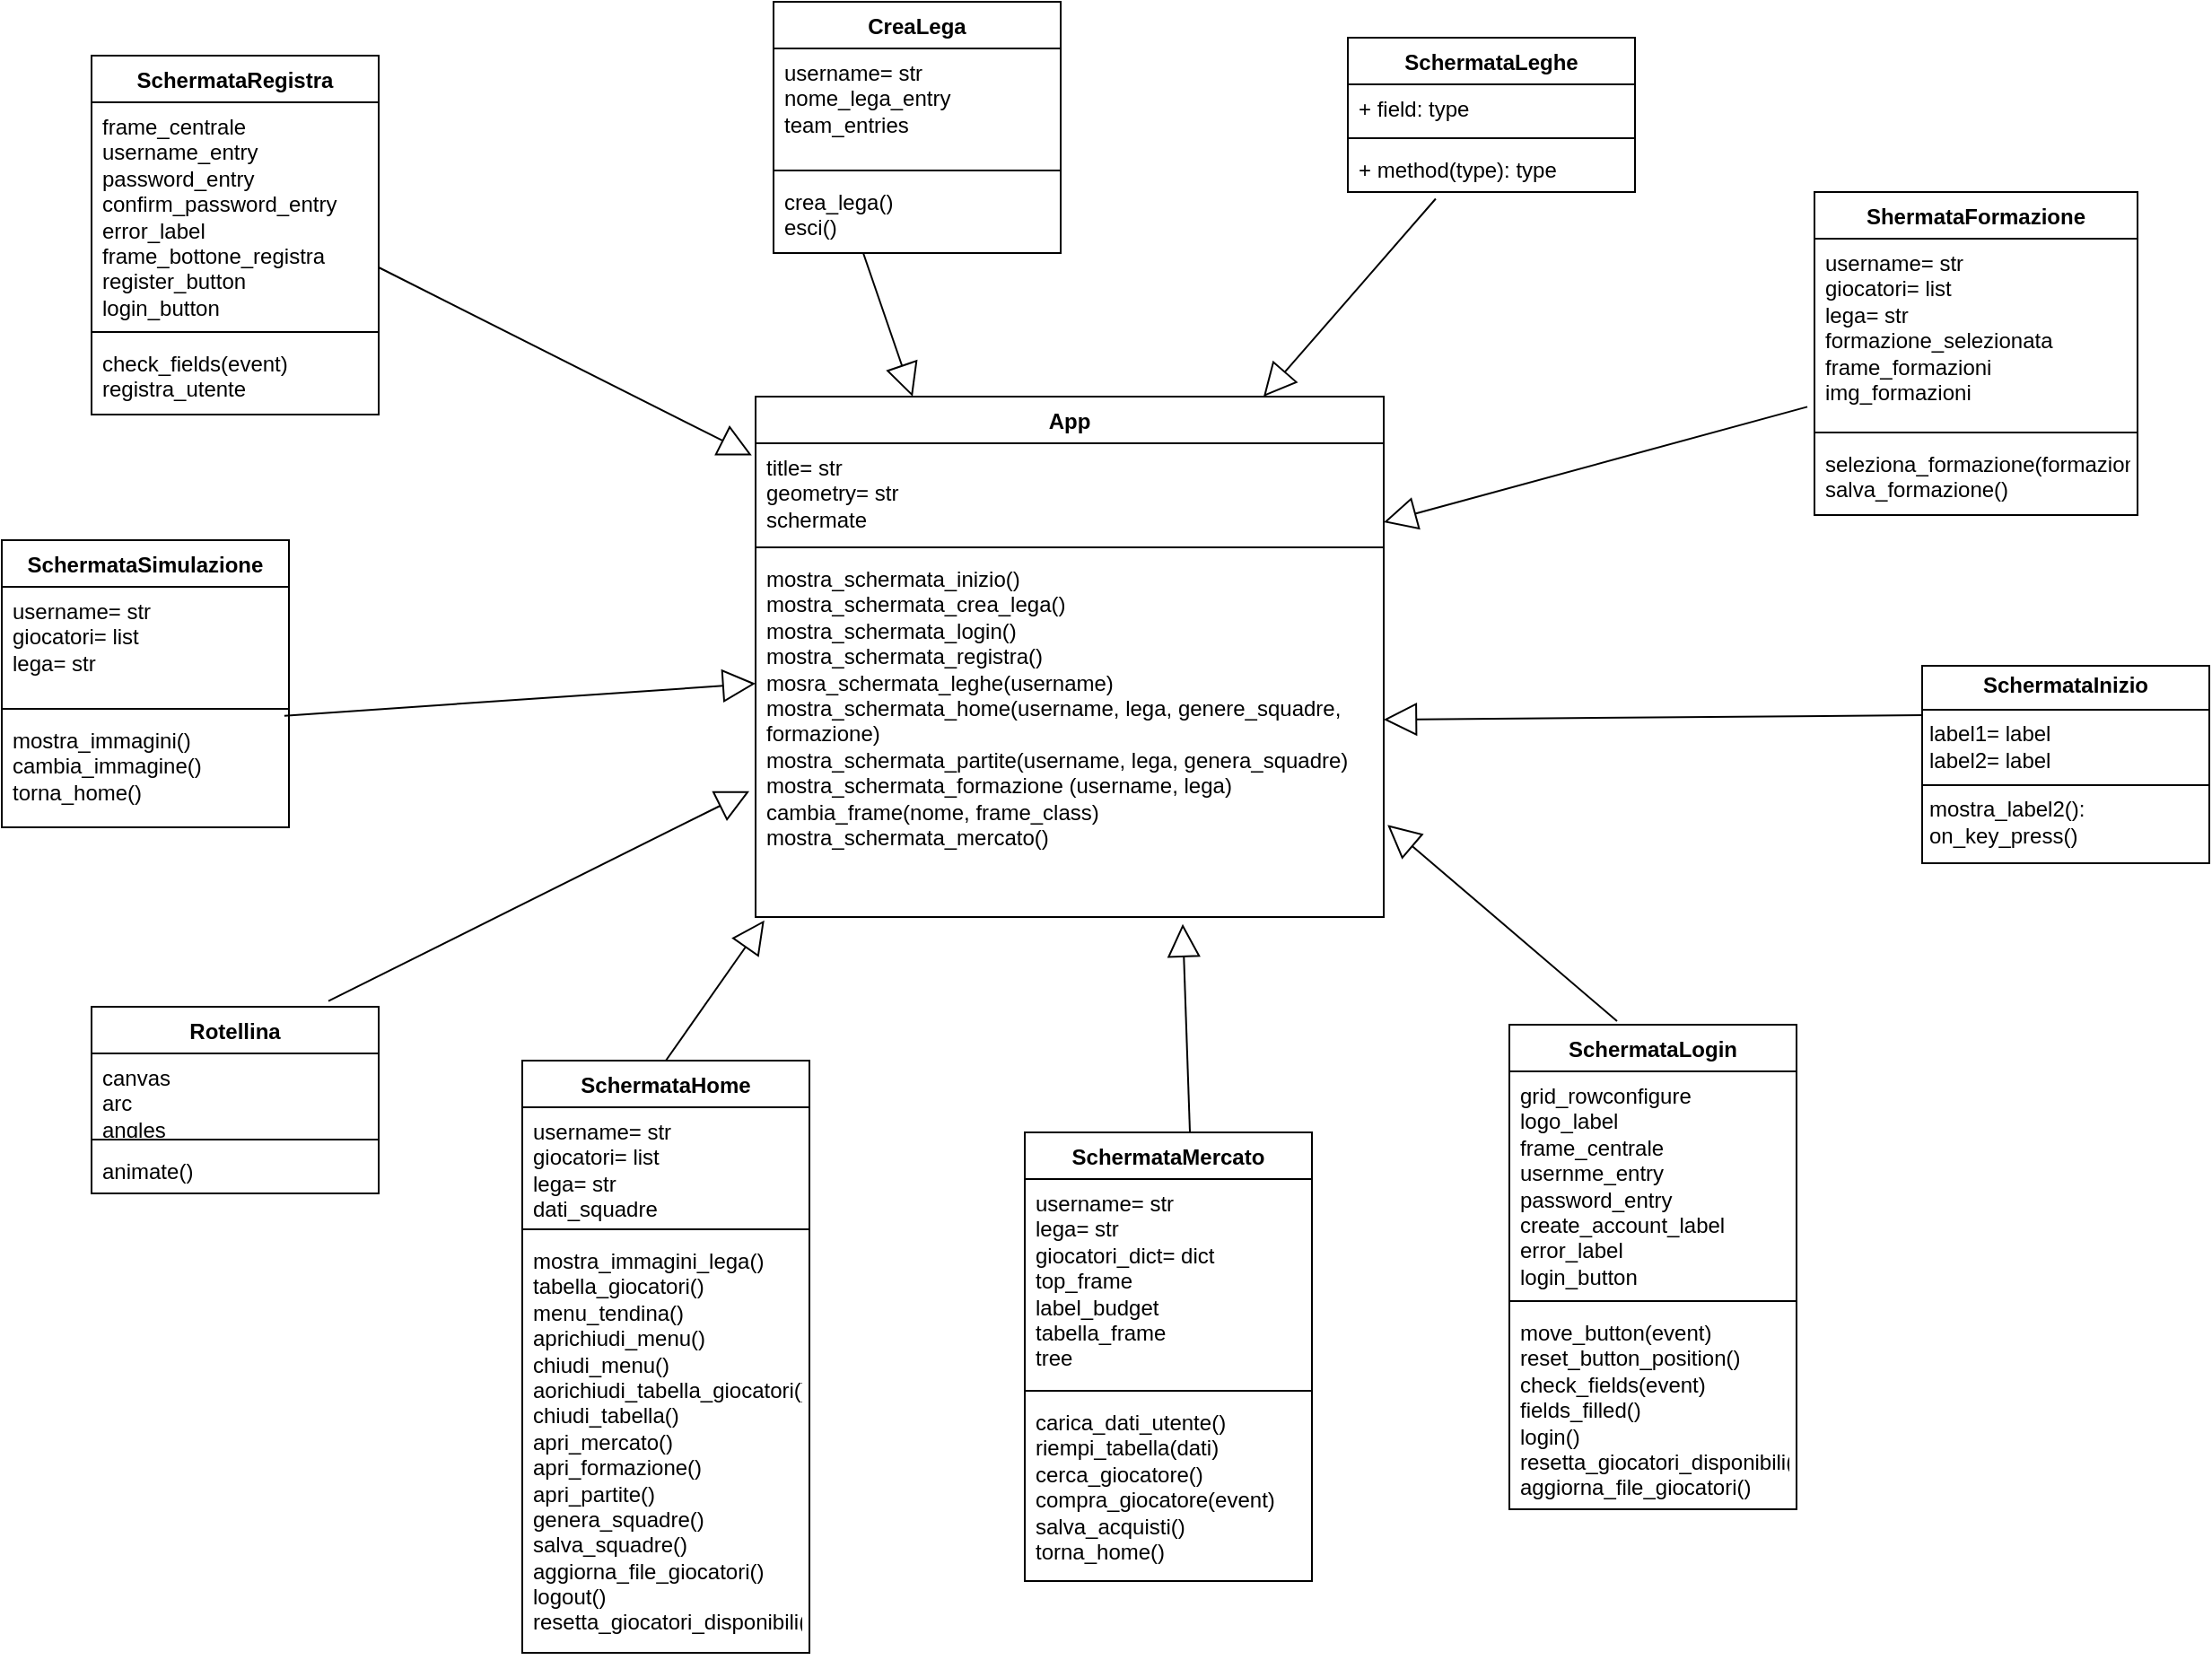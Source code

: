 <mxfile version="26.2.14">
  <diagram id="lXlMNVI38PqvqMHp7Bsh" name="Pagina-1">
    <mxGraphModel dx="2322" dy="1022" grid="1" gridSize="10" guides="1" tooltips="1" connect="1" arrows="1" fold="1" page="1" pageScale="1" pageWidth="13300" pageHeight="14681" math="0" shadow="0">
      <root>
        <mxCell id="0" />
        <mxCell id="1" parent="0" />
        <mxCell id="Ge7z178xlSfE9CfExMyQ-5" value="SchermataRegistra" style="swimlane;fontStyle=1;align=center;verticalAlign=top;childLayout=stackLayout;horizontal=1;startSize=26;horizontalStack=0;resizeParent=1;resizeParentMax=0;resizeLast=0;collapsible=1;marginBottom=0;whiteSpace=wrap;html=1;" parent="1" vertex="1">
          <mxGeometry x="660" y="60" width="160" height="200" as="geometry" />
        </mxCell>
        <mxCell id="Ge7z178xlSfE9CfExMyQ-6" value="frame_centrale&lt;div&gt;username_entry&lt;/div&gt;&lt;div&gt;password_entry&lt;/div&gt;&lt;div&gt;confirm_password_entry&lt;/div&gt;&lt;div&gt;error_label&lt;/div&gt;&lt;div&gt;frame_bottone_registra&lt;/div&gt;&lt;div&gt;register_button&lt;/div&gt;&lt;div&gt;login_button&lt;/div&gt;" style="text;strokeColor=none;fillColor=none;align=left;verticalAlign=top;spacingLeft=4;spacingRight=4;overflow=hidden;rotatable=0;points=[[0,0.5],[1,0.5]];portConstraint=eastwest;whiteSpace=wrap;html=1;" parent="Ge7z178xlSfE9CfExMyQ-5" vertex="1">
          <mxGeometry y="26" width="160" height="124" as="geometry" />
        </mxCell>
        <mxCell id="Ge7z178xlSfE9CfExMyQ-7" value="" style="line;strokeWidth=1;fillColor=none;align=left;verticalAlign=middle;spacingTop=-1;spacingLeft=3;spacingRight=3;rotatable=0;labelPosition=right;points=[];portConstraint=eastwest;strokeColor=inherit;" parent="Ge7z178xlSfE9CfExMyQ-5" vertex="1">
          <mxGeometry y="150" width="160" height="8" as="geometry" />
        </mxCell>
        <mxCell id="Ge7z178xlSfE9CfExMyQ-8" value="check_fields(event)&lt;div&gt;registra_utente&lt;/div&gt;&lt;div&gt;&lt;br&gt;&lt;/div&gt;" style="text;strokeColor=none;fillColor=none;align=left;verticalAlign=top;spacingLeft=4;spacingRight=4;overflow=hidden;rotatable=0;points=[[0,0.5],[1,0.5]];portConstraint=eastwest;whiteSpace=wrap;html=1;" parent="Ge7z178xlSfE9CfExMyQ-5" vertex="1">
          <mxGeometry y="158" width="160" height="42" as="geometry" />
        </mxCell>
        <mxCell id="Ge7z178xlSfE9CfExMyQ-9" value="SchermataHome" style="swimlane;fontStyle=1;align=center;verticalAlign=top;childLayout=stackLayout;horizontal=1;startSize=26;horizontalStack=0;resizeParent=1;resizeParentMax=0;resizeLast=0;collapsible=1;marginBottom=0;whiteSpace=wrap;html=1;" parent="1" vertex="1">
          <mxGeometry x="900" y="620" width="160" height="330" as="geometry" />
        </mxCell>
        <mxCell id="Ge7z178xlSfE9CfExMyQ-10" value="username= str&lt;div&gt;giocatori= list&lt;/div&gt;&lt;div&gt;lega= str&lt;/div&gt;&lt;div&gt;dati_squadre&lt;/div&gt;" style="text;strokeColor=none;fillColor=none;align=left;verticalAlign=top;spacingLeft=4;spacingRight=4;overflow=hidden;rotatable=0;points=[[0,0.5],[1,0.5]];portConstraint=eastwest;whiteSpace=wrap;html=1;" parent="Ge7z178xlSfE9CfExMyQ-9" vertex="1">
          <mxGeometry y="26" width="160" height="64" as="geometry" />
        </mxCell>
        <mxCell id="Ge7z178xlSfE9CfExMyQ-11" value="" style="line;strokeWidth=1;fillColor=none;align=left;verticalAlign=middle;spacingTop=-1;spacingLeft=3;spacingRight=3;rotatable=0;labelPosition=right;points=[];portConstraint=eastwest;strokeColor=inherit;" parent="Ge7z178xlSfE9CfExMyQ-9" vertex="1">
          <mxGeometry y="90" width="160" height="8" as="geometry" />
        </mxCell>
        <mxCell id="Ge7z178xlSfE9CfExMyQ-12" value="mostra_immagini_lega()&lt;div&gt;tabella_giocatori()&lt;/div&gt;&lt;div&gt;menu_tendina()&lt;/div&gt;&lt;div&gt;aprichiudi_menu()&lt;/div&gt;&lt;div&gt;chiudi_menu()&lt;/div&gt;&lt;div&gt;aorichiudi_tabella_giocatori()&lt;/div&gt;&lt;div&gt;chiudi_tabella()&lt;/div&gt;&lt;div&gt;apri_mercato()&lt;/div&gt;&lt;div&gt;apri_formazione()&lt;/div&gt;&lt;div&gt;apri_partite()&lt;/div&gt;&lt;div&gt;genera_squadre()&lt;/div&gt;&lt;div&gt;salva_squadre()&lt;/div&gt;&lt;div&gt;aggiorna_file_giocatori()&lt;/div&gt;&lt;div&gt;logout()&lt;/div&gt;&lt;div&gt;resetta_giocatori_disponibili()&lt;/div&gt;&lt;div&gt;&lt;br&gt;&lt;/div&gt;" style="text;strokeColor=none;fillColor=none;align=left;verticalAlign=top;spacingLeft=4;spacingRight=4;overflow=hidden;rotatable=0;points=[[0,0.5],[1,0.5]];portConstraint=eastwest;whiteSpace=wrap;html=1;" parent="Ge7z178xlSfE9CfExMyQ-9" vertex="1">
          <mxGeometry y="98" width="160" height="232" as="geometry" />
        </mxCell>
        <mxCell id="Ge7z178xlSfE9CfExMyQ-13" value="SchermataLogin" style="swimlane;fontStyle=1;align=center;verticalAlign=top;childLayout=stackLayout;horizontal=1;startSize=26;horizontalStack=0;resizeParent=1;resizeParentMax=0;resizeLast=0;collapsible=1;marginBottom=0;whiteSpace=wrap;html=1;" parent="1" vertex="1">
          <mxGeometry x="1450" y="600" width="160" height="270" as="geometry" />
        </mxCell>
        <mxCell id="Ge7z178xlSfE9CfExMyQ-14" value="grid_rowconfigure&lt;div&gt;logo_label&lt;/div&gt;&lt;div&gt;frame_centrale&lt;/div&gt;&lt;div&gt;usernme_entry&lt;/div&gt;&lt;div&gt;password_entry&lt;/div&gt;&lt;div&gt;create_account_label&lt;/div&gt;&lt;div&gt;error_label&lt;/div&gt;&lt;div&gt;login_button&lt;/div&gt;" style="text;strokeColor=none;fillColor=none;align=left;verticalAlign=top;spacingLeft=4;spacingRight=4;overflow=hidden;rotatable=0;points=[[0,0.5],[1,0.5]];portConstraint=eastwest;whiteSpace=wrap;html=1;" parent="Ge7z178xlSfE9CfExMyQ-13" vertex="1">
          <mxGeometry y="26" width="160" height="124" as="geometry" />
        </mxCell>
        <mxCell id="Ge7z178xlSfE9CfExMyQ-15" value="" style="line;strokeWidth=1;fillColor=none;align=left;verticalAlign=middle;spacingTop=-1;spacingLeft=3;spacingRight=3;rotatable=0;labelPosition=right;points=[];portConstraint=eastwest;strokeColor=inherit;" parent="Ge7z178xlSfE9CfExMyQ-13" vertex="1">
          <mxGeometry y="150" width="160" height="8" as="geometry" />
        </mxCell>
        <mxCell id="Ge7z178xlSfE9CfExMyQ-16" value="move_button(event)&lt;div&gt;reset_button_position()&lt;/div&gt;&lt;div&gt;check_fields(event)&lt;/div&gt;&lt;div&gt;fields_filled()&lt;/div&gt;&lt;div&gt;login()&lt;/div&gt;&lt;div&gt;resetta_giocatori_disponibili()&lt;/div&gt;&lt;div&gt;aggiorna_file_giocatori()&lt;/div&gt;" style="text;strokeColor=none;fillColor=none;align=left;verticalAlign=top;spacingLeft=4;spacingRight=4;overflow=hidden;rotatable=0;points=[[0,0.5],[1,0.5]];portConstraint=eastwest;whiteSpace=wrap;html=1;" parent="Ge7z178xlSfE9CfExMyQ-13" vertex="1">
          <mxGeometry y="158" width="160" height="112" as="geometry" />
        </mxCell>
        <mxCell id="Ge7z178xlSfE9CfExMyQ-21" value="Rotellina" style="swimlane;fontStyle=1;align=center;verticalAlign=top;childLayout=stackLayout;horizontal=1;startSize=26;horizontalStack=0;resizeParent=1;resizeParentMax=0;resizeLast=0;collapsible=1;marginBottom=0;whiteSpace=wrap;html=1;" parent="1" vertex="1">
          <mxGeometry x="660" y="590" width="160" height="104" as="geometry" />
        </mxCell>
        <mxCell id="Ge7z178xlSfE9CfExMyQ-22" value="canvas&lt;div&gt;arc&lt;/div&gt;&lt;div&gt;angles&lt;/div&gt;" style="text;strokeColor=none;fillColor=none;align=left;verticalAlign=top;spacingLeft=4;spacingRight=4;overflow=hidden;rotatable=0;points=[[0,0.5],[1,0.5]];portConstraint=eastwest;whiteSpace=wrap;html=1;" parent="Ge7z178xlSfE9CfExMyQ-21" vertex="1">
          <mxGeometry y="26" width="160" height="44" as="geometry" />
        </mxCell>
        <mxCell id="Ge7z178xlSfE9CfExMyQ-23" value="" style="line;strokeWidth=1;fillColor=none;align=left;verticalAlign=middle;spacingTop=-1;spacingLeft=3;spacingRight=3;rotatable=0;labelPosition=right;points=[];portConstraint=eastwest;strokeColor=inherit;" parent="Ge7z178xlSfE9CfExMyQ-21" vertex="1">
          <mxGeometry y="70" width="160" height="8" as="geometry" />
        </mxCell>
        <mxCell id="Ge7z178xlSfE9CfExMyQ-24" value="animate()" style="text;strokeColor=none;fillColor=none;align=left;verticalAlign=top;spacingLeft=4;spacingRight=4;overflow=hidden;rotatable=0;points=[[0,0.5],[1,0.5]];portConstraint=eastwest;whiteSpace=wrap;html=1;" parent="Ge7z178xlSfE9CfExMyQ-21" vertex="1">
          <mxGeometry y="78" width="160" height="26" as="geometry" />
        </mxCell>
        <mxCell id="Ge7z178xlSfE9CfExMyQ-25" value="ShermataFormazione" style="swimlane;fontStyle=1;align=center;verticalAlign=top;childLayout=stackLayout;horizontal=1;startSize=26;horizontalStack=0;resizeParent=1;resizeParentMax=0;resizeLast=0;collapsible=1;marginBottom=0;whiteSpace=wrap;html=1;" parent="1" vertex="1">
          <mxGeometry x="1620" y="136" width="180" height="180" as="geometry" />
        </mxCell>
        <mxCell id="Ge7z178xlSfE9CfExMyQ-26" value="username= str&lt;div&gt;giocatori= list&lt;/div&gt;&lt;div&gt;lega= str&lt;/div&gt;&lt;div&gt;formazione_selezionata&lt;/div&gt;&lt;div&gt;frame_formazioni&lt;/div&gt;&lt;div&gt;img_formazioni&lt;/div&gt;&lt;div&gt;&lt;br&gt;&lt;/div&gt;" style="text;strokeColor=none;fillColor=none;align=left;verticalAlign=top;spacingLeft=4;spacingRight=4;overflow=hidden;rotatable=0;points=[[0,0.5],[1,0.5]];portConstraint=eastwest;whiteSpace=wrap;html=1;" parent="Ge7z178xlSfE9CfExMyQ-25" vertex="1">
          <mxGeometry y="26" width="180" height="104" as="geometry" />
        </mxCell>
        <mxCell id="Ge7z178xlSfE9CfExMyQ-27" value="" style="line;strokeWidth=1;fillColor=none;align=left;verticalAlign=middle;spacingTop=-1;spacingLeft=3;spacingRight=3;rotatable=0;labelPosition=right;points=[];portConstraint=eastwest;strokeColor=inherit;" parent="Ge7z178xlSfE9CfExMyQ-25" vertex="1">
          <mxGeometry y="130" width="180" height="8" as="geometry" />
        </mxCell>
        <mxCell id="Ge7z178xlSfE9CfExMyQ-28" value="seleziona_formazione(formazione)&lt;div&gt;salva_formazione()&lt;/div&gt;&lt;div&gt;&lt;br&gt;&lt;/div&gt;" style="text;strokeColor=none;fillColor=none;align=left;verticalAlign=top;spacingLeft=4;spacingRight=4;overflow=hidden;rotatable=0;points=[[0,0.5],[1,0.5]];portConstraint=eastwest;whiteSpace=wrap;html=1;" parent="Ge7z178xlSfE9CfExMyQ-25" vertex="1">
          <mxGeometry y="138" width="180" height="42" as="geometry" />
        </mxCell>
        <mxCell id="Ge7z178xlSfE9CfExMyQ-29" value="CreaLega" style="swimlane;fontStyle=1;align=center;verticalAlign=top;childLayout=stackLayout;horizontal=1;startSize=26;horizontalStack=0;resizeParent=1;resizeParentMax=0;resizeLast=0;collapsible=1;marginBottom=0;whiteSpace=wrap;html=1;" parent="1" vertex="1">
          <mxGeometry x="1040" y="30" width="160" height="140" as="geometry" />
        </mxCell>
        <mxCell id="Ge7z178xlSfE9CfExMyQ-30" value="username= str&lt;div&gt;nome_lega_entry&lt;/div&gt;&lt;div&gt;team_entries&lt;/div&gt;&lt;div&gt;&lt;br&gt;&lt;/div&gt;" style="text;strokeColor=none;fillColor=none;align=left;verticalAlign=top;spacingLeft=4;spacingRight=4;overflow=hidden;rotatable=0;points=[[0,0.5],[1,0.5]];portConstraint=eastwest;whiteSpace=wrap;html=1;" parent="Ge7z178xlSfE9CfExMyQ-29" vertex="1">
          <mxGeometry y="26" width="160" height="64" as="geometry" />
        </mxCell>
        <mxCell id="Ge7z178xlSfE9CfExMyQ-31" value="" style="line;strokeWidth=1;fillColor=none;align=left;verticalAlign=middle;spacingTop=-1;spacingLeft=3;spacingRight=3;rotatable=0;labelPosition=right;points=[];portConstraint=eastwest;strokeColor=inherit;" parent="Ge7z178xlSfE9CfExMyQ-29" vertex="1">
          <mxGeometry y="90" width="160" height="8" as="geometry" />
        </mxCell>
        <mxCell id="Ge7z178xlSfE9CfExMyQ-32" value="crea_lega()&lt;div&gt;esci()&lt;/div&gt;" style="text;strokeColor=none;fillColor=none;align=left;verticalAlign=top;spacingLeft=4;spacingRight=4;overflow=hidden;rotatable=0;points=[[0,0.5],[1,0.5]];portConstraint=eastwest;whiteSpace=wrap;html=1;" parent="Ge7z178xlSfE9CfExMyQ-29" vertex="1">
          <mxGeometry y="98" width="160" height="42" as="geometry" />
        </mxCell>
        <mxCell id="Ge7z178xlSfE9CfExMyQ-33" value="SchermataLeghe" style="swimlane;fontStyle=1;align=center;verticalAlign=top;childLayout=stackLayout;horizontal=1;startSize=26;horizontalStack=0;resizeParent=1;resizeParentMax=0;resizeLast=0;collapsible=1;marginBottom=0;whiteSpace=wrap;html=1;" parent="1" vertex="1">
          <mxGeometry x="1360" y="50" width="160" height="86" as="geometry" />
        </mxCell>
        <mxCell id="Ge7z178xlSfE9CfExMyQ-34" value="+ field: type" style="text;strokeColor=none;fillColor=none;align=left;verticalAlign=top;spacingLeft=4;spacingRight=4;overflow=hidden;rotatable=0;points=[[0,0.5],[1,0.5]];portConstraint=eastwest;whiteSpace=wrap;html=1;" parent="Ge7z178xlSfE9CfExMyQ-33" vertex="1">
          <mxGeometry y="26" width="160" height="26" as="geometry" />
        </mxCell>
        <mxCell id="Ge7z178xlSfE9CfExMyQ-35" value="" style="line;strokeWidth=1;fillColor=none;align=left;verticalAlign=middle;spacingTop=-1;spacingLeft=3;spacingRight=3;rotatable=0;labelPosition=right;points=[];portConstraint=eastwest;strokeColor=inherit;" parent="Ge7z178xlSfE9CfExMyQ-33" vertex="1">
          <mxGeometry y="52" width="160" height="8" as="geometry" />
        </mxCell>
        <mxCell id="Ge7z178xlSfE9CfExMyQ-36" value="+ method(type): type" style="text;strokeColor=none;fillColor=none;align=left;verticalAlign=top;spacingLeft=4;spacingRight=4;overflow=hidden;rotatable=0;points=[[0,0.5],[1,0.5]];portConstraint=eastwest;whiteSpace=wrap;html=1;" parent="Ge7z178xlSfE9CfExMyQ-33" vertex="1">
          <mxGeometry y="60" width="160" height="26" as="geometry" />
        </mxCell>
        <mxCell id="Ge7z178xlSfE9CfExMyQ-37" value="SchermataSimulazione" style="swimlane;fontStyle=1;align=center;verticalAlign=top;childLayout=stackLayout;horizontal=1;startSize=26;horizontalStack=0;resizeParent=1;resizeParentMax=0;resizeLast=0;collapsible=1;marginBottom=0;whiteSpace=wrap;html=1;" parent="1" vertex="1">
          <mxGeometry x="610" y="330" width="160" height="160" as="geometry" />
        </mxCell>
        <mxCell id="Ge7z178xlSfE9CfExMyQ-38" value="username= str&lt;div&gt;giocatori= list&lt;/div&gt;&lt;div&gt;lega= str&lt;/div&gt;" style="text;strokeColor=none;fillColor=none;align=left;verticalAlign=top;spacingLeft=4;spacingRight=4;overflow=hidden;rotatable=0;points=[[0,0.5],[1,0.5]];portConstraint=eastwest;whiteSpace=wrap;html=1;" parent="Ge7z178xlSfE9CfExMyQ-37" vertex="1">
          <mxGeometry y="26" width="160" height="64" as="geometry" />
        </mxCell>
        <mxCell id="Ge7z178xlSfE9CfExMyQ-39" value="" style="line;strokeWidth=1;fillColor=none;align=left;verticalAlign=middle;spacingTop=-1;spacingLeft=3;spacingRight=3;rotatable=0;labelPosition=right;points=[];portConstraint=eastwest;strokeColor=inherit;" parent="Ge7z178xlSfE9CfExMyQ-37" vertex="1">
          <mxGeometry y="90" width="160" height="8" as="geometry" />
        </mxCell>
        <mxCell id="Ge7z178xlSfE9CfExMyQ-40" value="mostra_immagini()&lt;div&gt;cambia_immagine()&lt;/div&gt;&lt;div&gt;torna_home()&lt;/div&gt;" style="text;strokeColor=none;fillColor=none;align=left;verticalAlign=top;spacingLeft=4;spacingRight=4;overflow=hidden;rotatable=0;points=[[0,0.5],[1,0.5]];portConstraint=eastwest;whiteSpace=wrap;html=1;" parent="Ge7z178xlSfE9CfExMyQ-37" vertex="1">
          <mxGeometry y="98" width="160" height="62" as="geometry" />
        </mxCell>
        <mxCell id="Ge7z178xlSfE9CfExMyQ-41" value="SchermataMercato" style="swimlane;fontStyle=1;align=center;verticalAlign=top;childLayout=stackLayout;horizontal=1;startSize=26;horizontalStack=0;resizeParent=1;resizeParentMax=0;resizeLast=0;collapsible=1;marginBottom=0;whiteSpace=wrap;html=1;" parent="1" vertex="1">
          <mxGeometry x="1180" y="660" width="160" height="250" as="geometry" />
        </mxCell>
        <mxCell id="Ge7z178xlSfE9CfExMyQ-42" value="username= str&lt;div&gt;lega= str&lt;/div&gt;&lt;div&gt;giocatori_dict= dict&lt;/div&gt;&lt;div&gt;top_frame&lt;/div&gt;&lt;div&gt;label_budget&lt;/div&gt;&lt;div&gt;tabella_frame&lt;/div&gt;&lt;div&gt;tree&lt;/div&gt;&lt;div&gt;&lt;br&gt;&lt;/div&gt;" style="text;strokeColor=none;fillColor=none;align=left;verticalAlign=top;spacingLeft=4;spacingRight=4;overflow=hidden;rotatable=0;points=[[0,0.5],[1,0.5]];portConstraint=eastwest;whiteSpace=wrap;html=1;" parent="Ge7z178xlSfE9CfExMyQ-41" vertex="1">
          <mxGeometry y="26" width="160" height="114" as="geometry" />
        </mxCell>
        <mxCell id="Ge7z178xlSfE9CfExMyQ-43" value="" style="line;strokeWidth=1;fillColor=none;align=left;verticalAlign=middle;spacingTop=-1;spacingLeft=3;spacingRight=3;rotatable=0;labelPosition=right;points=[];portConstraint=eastwest;strokeColor=inherit;" parent="Ge7z178xlSfE9CfExMyQ-41" vertex="1">
          <mxGeometry y="140" width="160" height="8" as="geometry" />
        </mxCell>
        <mxCell id="Ge7z178xlSfE9CfExMyQ-44" value="carica_dati_utente()&lt;div&gt;riempi_tabella(dati&lt;span style=&quot;background-color: transparent; color: light-dark(rgb(0, 0, 0), rgb(255, 255, 255));&quot;&gt;)&lt;/span&gt;&lt;/div&gt;&lt;div&gt;&lt;span style=&quot;background-color: transparent; color: light-dark(rgb(0, 0, 0), rgb(255, 255, 255));&quot;&gt;cerca_giocatore()&lt;/span&gt;&lt;/div&gt;&lt;div&gt;&lt;span style=&quot;background-color: transparent; color: light-dark(rgb(0, 0, 0), rgb(255, 255, 255));&quot;&gt;compra_giocatore(event)&lt;/span&gt;&lt;/div&gt;&lt;div&gt;&lt;span style=&quot;background-color: transparent; color: light-dark(rgb(0, 0, 0), rgb(255, 255, 255));&quot;&gt;salva_acquisti()&lt;/span&gt;&lt;/div&gt;&lt;div&gt;&lt;span style=&quot;background-color: transparent; color: light-dark(rgb(0, 0, 0), rgb(255, 255, 255));&quot;&gt;torna_home()&lt;/span&gt;&lt;/div&gt;" style="text;strokeColor=none;fillColor=none;align=left;verticalAlign=top;spacingLeft=4;spacingRight=4;overflow=hidden;rotatable=0;points=[[0,0.5],[1,0.5]];portConstraint=eastwest;whiteSpace=wrap;html=1;" parent="Ge7z178xlSfE9CfExMyQ-41" vertex="1">
          <mxGeometry y="148" width="160" height="102" as="geometry" />
        </mxCell>
        <mxCell id="Ge7z178xlSfE9CfExMyQ-45" value="App" style="swimlane;fontStyle=1;align=center;verticalAlign=top;childLayout=stackLayout;horizontal=1;startSize=26;horizontalStack=0;resizeParent=1;resizeParentMax=0;resizeLast=0;collapsible=1;marginBottom=0;whiteSpace=wrap;html=1;" parent="1" vertex="1">
          <mxGeometry x="1030" y="250" width="350" height="290" as="geometry" />
        </mxCell>
        <mxCell id="MpLxN0shI2onCOiKmXxL-15" value="" style="endArrow=block;endSize=16;endFill=0;html=1;rounded=0;exitX=0.306;exitY=1.144;exitDx=0;exitDy=0;exitPerimeter=0;entryX=0;entryY=0.356;entryDx=0;entryDy=0;entryPerimeter=0;" edge="1" parent="Ge7z178xlSfE9CfExMyQ-45" source="Ge7z178xlSfE9CfExMyQ-36">
          <mxGeometry width="160" relative="1" as="geometry">
            <mxPoint x="20" y="18" as="sourcePoint" />
            <mxPoint x="283" as="targetPoint" />
          </mxGeometry>
        </mxCell>
        <mxCell id="Ge7z178xlSfE9CfExMyQ-46" value="title= str&lt;div&gt;geometry= str&lt;/div&gt;&lt;div&gt;schermate&lt;/div&gt;" style="text;strokeColor=none;fillColor=none;align=left;verticalAlign=top;spacingLeft=4;spacingRight=4;overflow=hidden;rotatable=0;points=[[0,0.5],[1,0.5]];portConstraint=eastwest;whiteSpace=wrap;html=1;" parent="Ge7z178xlSfE9CfExMyQ-45" vertex="1">
          <mxGeometry y="26" width="350" height="54" as="geometry" />
        </mxCell>
        <mxCell id="MpLxN0shI2onCOiKmXxL-12" value="" style="endArrow=block;endSize=16;endFill=0;html=1;rounded=0;exitX=-0.022;exitY=0.901;exitDx=0;exitDy=0;exitPerimeter=0;entryX=0;entryY=0.356;entryDx=0;entryDy=0;entryPerimeter=0;" edge="1" parent="Ge7z178xlSfE9CfExMyQ-45" source="Ge7z178xlSfE9CfExMyQ-26">
          <mxGeometry width="160" relative="1" as="geometry">
            <mxPoint x="87" y="88" as="sourcePoint" />
            <mxPoint x="350" y="70" as="targetPoint" />
          </mxGeometry>
        </mxCell>
        <mxCell id="Ge7z178xlSfE9CfExMyQ-47" value="" style="line;strokeWidth=1;fillColor=none;align=left;verticalAlign=middle;spacingTop=-1;spacingLeft=3;spacingRight=3;rotatable=0;labelPosition=right;points=[];portConstraint=eastwest;strokeColor=inherit;" parent="Ge7z178xlSfE9CfExMyQ-45" vertex="1">
          <mxGeometry y="80" width="350" height="8" as="geometry" />
        </mxCell>
        <mxCell id="MpLxN0shI2onCOiKmXxL-13" value="" style="endArrow=block;endSize=16;endFill=0;html=1;rounded=0;exitX=0;exitY=0.25;exitDx=0;exitDy=0;entryX=0;entryY=0.356;entryDx=0;entryDy=0;entryPerimeter=0;" edge="1" parent="Ge7z178xlSfE9CfExMyQ-45" source="MpLxN0shI2onCOiKmXxL-1">
          <mxGeometry width="160" relative="1" as="geometry">
            <mxPoint x="87" y="198" as="sourcePoint" />
            <mxPoint x="350" y="180" as="targetPoint" />
          </mxGeometry>
        </mxCell>
        <mxCell id="Ge7z178xlSfE9CfExMyQ-48" value="mostra_schermata_inizio()&lt;div&gt;mostra_schermata_crea_lega()&lt;/div&gt;&lt;div&gt;mostra_schermata_login()&lt;/div&gt;&lt;div&gt;mostra_schermata_registra()&lt;/div&gt;&lt;div&gt;mosra_schermata_leghe(username)&lt;/div&gt;&lt;div&gt;mostra_schermata_home(username, lega, genere_squadre, formazione)&lt;/div&gt;&lt;div&gt;mostra_schermata_partite(username, lega, genera_squadre)&lt;/div&gt;&lt;div&gt;mostra_schermata_formazione (username, lega)&lt;/div&gt;&lt;div&gt;cambia_frame(nome, frame_class)&lt;/div&gt;&lt;div&gt;mostra_schermata_mercato()&lt;/div&gt;&lt;div&gt;&lt;br&gt;&lt;/div&gt;&lt;div&gt;&lt;br&gt;&lt;/div&gt;&lt;div&gt;&lt;br&gt;&lt;/div&gt;" style="text;strokeColor=none;fillColor=none;align=left;verticalAlign=top;spacingLeft=4;spacingRight=4;overflow=hidden;rotatable=0;points=[[0,0.5],[1,0.5]];portConstraint=eastwest;whiteSpace=wrap;html=1;" parent="Ge7z178xlSfE9CfExMyQ-45" vertex="1">
          <mxGeometry y="88" width="350" height="202" as="geometry" />
        </mxCell>
        <mxCell id="MpLxN0shI2onCOiKmXxL-1" value="&lt;p style=&quot;margin:0px;margin-top:4px;text-align:center;&quot;&gt;&lt;span style=&quot;font-weight: 700;&quot;&gt;SchermataInizio&lt;/span&gt;&lt;/p&gt;&lt;hr size=&quot;1&quot; style=&quot;border-style:solid;&quot;&gt;&lt;p style=&quot;margin:0px;margin-left:4px;&quot;&gt;label1= label&lt;/p&gt;&lt;p style=&quot;margin:0px;margin-left:4px;&quot;&gt;label2= label&lt;/p&gt;&lt;hr size=&quot;1&quot; style=&quot;border-style:solid;&quot;&gt;&lt;p style=&quot;margin:0px;margin-left:4px;&quot;&gt;mostra_label2():&lt;/p&gt;&lt;p style=&quot;margin:0px;margin-left:4px;&quot;&gt;on_key_press()&lt;/p&gt;" style="verticalAlign=top;align=left;overflow=fill;html=1;whiteSpace=wrap;" vertex="1" parent="1">
          <mxGeometry x="1680" y="400" width="160" height="110" as="geometry" />
        </mxCell>
        <mxCell id="MpLxN0shI2onCOiKmXxL-6" value="" style="endArrow=block;endSize=16;endFill=0;html=1;rounded=0;exitX=0.984;exitY=-0.003;exitDx=0;exitDy=0;exitPerimeter=0;entryX=0;entryY=0.356;entryDx=0;entryDy=0;entryPerimeter=0;" edge="1" parent="1" source="Ge7z178xlSfE9CfExMyQ-40" target="Ge7z178xlSfE9CfExMyQ-48">
          <mxGeometry width="160" relative="1" as="geometry">
            <mxPoint x="870" y="470" as="sourcePoint" />
            <mxPoint x="1030" y="470" as="targetPoint" />
          </mxGeometry>
        </mxCell>
        <mxCell id="MpLxN0shI2onCOiKmXxL-7" value="" style="endArrow=block;endSize=16;endFill=0;html=1;rounded=0;exitX=0.984;exitY=-0.003;exitDx=0;exitDy=0;exitPerimeter=0;entryX=0.25;entryY=0;entryDx=0;entryDy=0;" edge="1" parent="1" target="Ge7z178xlSfE9CfExMyQ-45">
          <mxGeometry width="160" relative="1" as="geometry">
            <mxPoint x="1090" y="170" as="sourcePoint" />
            <mxPoint x="1353" y="152" as="targetPoint" />
          </mxGeometry>
        </mxCell>
        <mxCell id="MpLxN0shI2onCOiKmXxL-8" value="" style="endArrow=block;endSize=16;endFill=0;html=1;rounded=0;exitX=0.984;exitY=-0.003;exitDx=0;exitDy=0;exitPerimeter=0;entryX=-0.006;entryY=0.125;entryDx=0;entryDy=0;entryPerimeter=0;" edge="1" parent="1" target="Ge7z178xlSfE9CfExMyQ-46">
          <mxGeometry width="160" relative="1" as="geometry">
            <mxPoint x="820" y="178" as="sourcePoint" />
            <mxPoint x="1083" y="160" as="targetPoint" />
          </mxGeometry>
        </mxCell>
        <mxCell id="MpLxN0shI2onCOiKmXxL-9" value="" style="endArrow=block;endSize=16;endFill=0;html=1;rounded=0;exitX=0.825;exitY=-0.031;exitDx=0;exitDy=0;exitPerimeter=0;entryX=-0.01;entryY=0.653;entryDx=0;entryDy=0;entryPerimeter=0;" edge="1" parent="1" source="Ge7z178xlSfE9CfExMyQ-21" target="Ge7z178xlSfE9CfExMyQ-48">
          <mxGeometry width="160" relative="1" as="geometry">
            <mxPoint x="767" y="528" as="sourcePoint" />
            <mxPoint x="1030" y="510" as="targetPoint" />
          </mxGeometry>
        </mxCell>
        <mxCell id="MpLxN0shI2onCOiKmXxL-10" value="" style="endArrow=block;endSize=16;endFill=0;html=1;rounded=0;exitX=0.575;exitY=-0.001;exitDx=0;exitDy=0;exitPerimeter=0;entryX=0.68;entryY=1.019;entryDx=0;entryDy=0;entryPerimeter=0;" edge="1" parent="1" source="Ge7z178xlSfE9CfExMyQ-41" target="Ge7z178xlSfE9CfExMyQ-48">
          <mxGeometry width="160" relative="1" as="geometry">
            <mxPoint x="1073.5" y="600" as="sourcePoint" />
            <mxPoint x="1336.5" y="582" as="targetPoint" />
          </mxGeometry>
        </mxCell>
        <mxCell id="MpLxN0shI2onCOiKmXxL-11" value="" style="endArrow=block;endSize=16;endFill=0;html=1;rounded=0;exitX=0.5;exitY=0;exitDx=0;exitDy=0;entryX=0.014;entryY=1.009;entryDx=0;entryDy=0;entryPerimeter=0;" edge="1" parent="1" source="Ge7z178xlSfE9CfExMyQ-9" target="Ge7z178xlSfE9CfExMyQ-48">
          <mxGeometry width="160" relative="1" as="geometry">
            <mxPoint x="980" y="608" as="sourcePoint" />
            <mxPoint x="1243" y="590" as="targetPoint" />
          </mxGeometry>
        </mxCell>
        <mxCell id="MpLxN0shI2onCOiKmXxL-14" value="" style="endArrow=block;endSize=16;endFill=0;html=1;rounded=0;exitX=0.984;exitY=-0.003;exitDx=0;exitDy=0;exitPerimeter=0;entryX=1.006;entryY=0.746;entryDx=0;entryDy=0;entryPerimeter=0;" edge="1" parent="1" target="Ge7z178xlSfE9CfExMyQ-48">
          <mxGeometry width="160" relative="1" as="geometry">
            <mxPoint x="1510" y="598" as="sourcePoint" />
            <mxPoint x="1773" y="580" as="targetPoint" />
          </mxGeometry>
        </mxCell>
      </root>
    </mxGraphModel>
  </diagram>
</mxfile>
